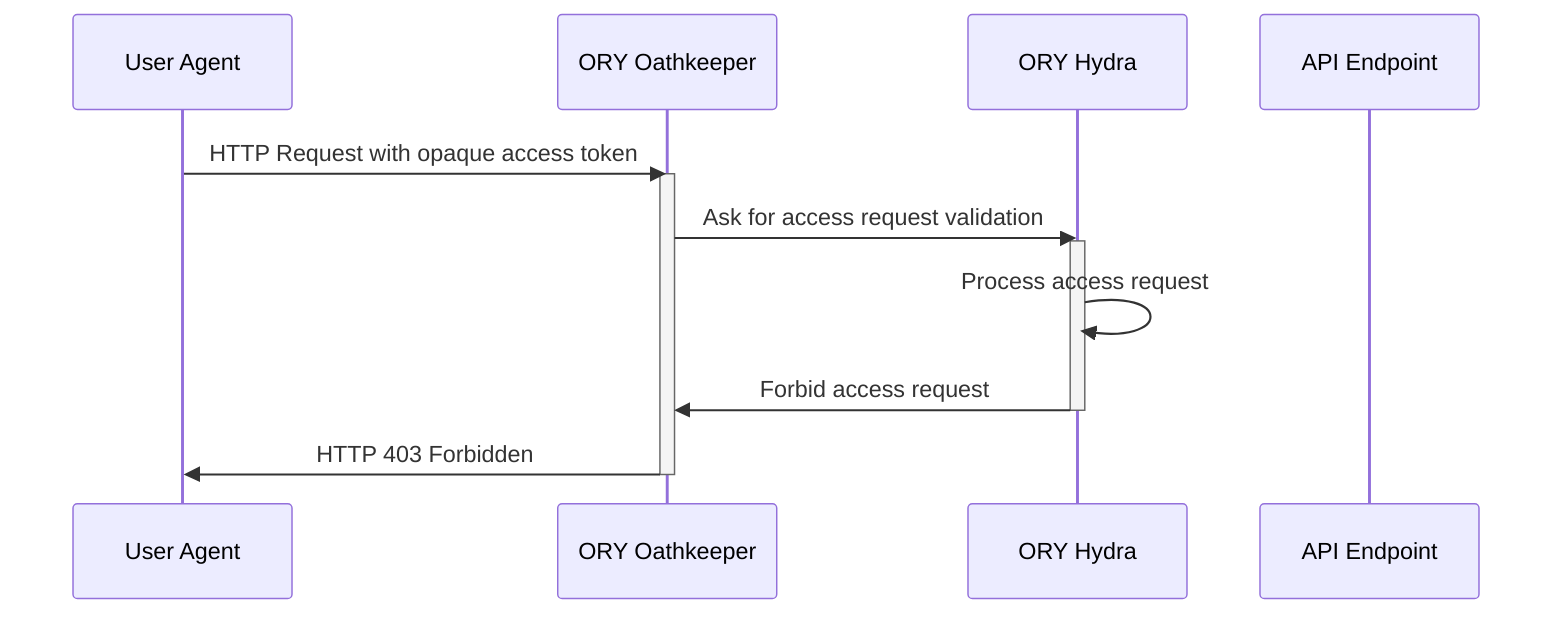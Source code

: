 sequenceDiagram
    participant UA as User Agent
    participant FW as ORY Oathkeeper
    participant OA2 as ORY Hydra
    participant API as API Endpoint

    UA->>FW: HTTP Request with opaque access token
    activate FW
    FW->>OA2: Ask for access request validation
    activate OA2
    OA2->>OA2: Process access request
    OA2->>FW: Forbid access request
    deactivate OA2
    FW->>UA: HTTP 403 Forbidden
    deactivate FW